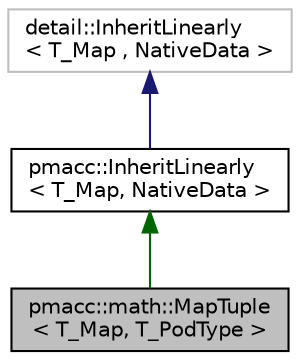 digraph "pmacc::math::MapTuple&lt; T_Map, T_PodType &gt;"
{
 // LATEX_PDF_SIZE
  edge [fontname="Helvetica",fontsize="10",labelfontname="Helvetica",labelfontsize="10"];
  node [fontname="Helvetica",fontsize="10",shape=record];
  Node1 [label="pmacc::math::MapTuple\l\< T_Map, T_PodType \>",height=0.2,width=0.4,color="black", fillcolor="grey75", style="filled", fontcolor="black",tooltip=" "];
  Node2 -> Node1 [dir="back",color="darkgreen",fontsize="10",style="solid",fontname="Helvetica"];
  Node2 [label="pmacc::InheritLinearly\l\< T_Map, NativeData \>",height=0.2,width=0.4,color="black", fillcolor="white", style="filled",URL="$structpmacc_1_1_inherit_linearly.html",tooltip=" "];
  Node3 -> Node2 [dir="back",color="midnightblue",fontsize="10",style="solid",fontname="Helvetica"];
  Node3 [label="detail::InheritLinearly\l\< T_Map , NativeData  \>",height=0.2,width=0.4,color="grey75", fillcolor="white", style="filled",tooltip=" "];
}
